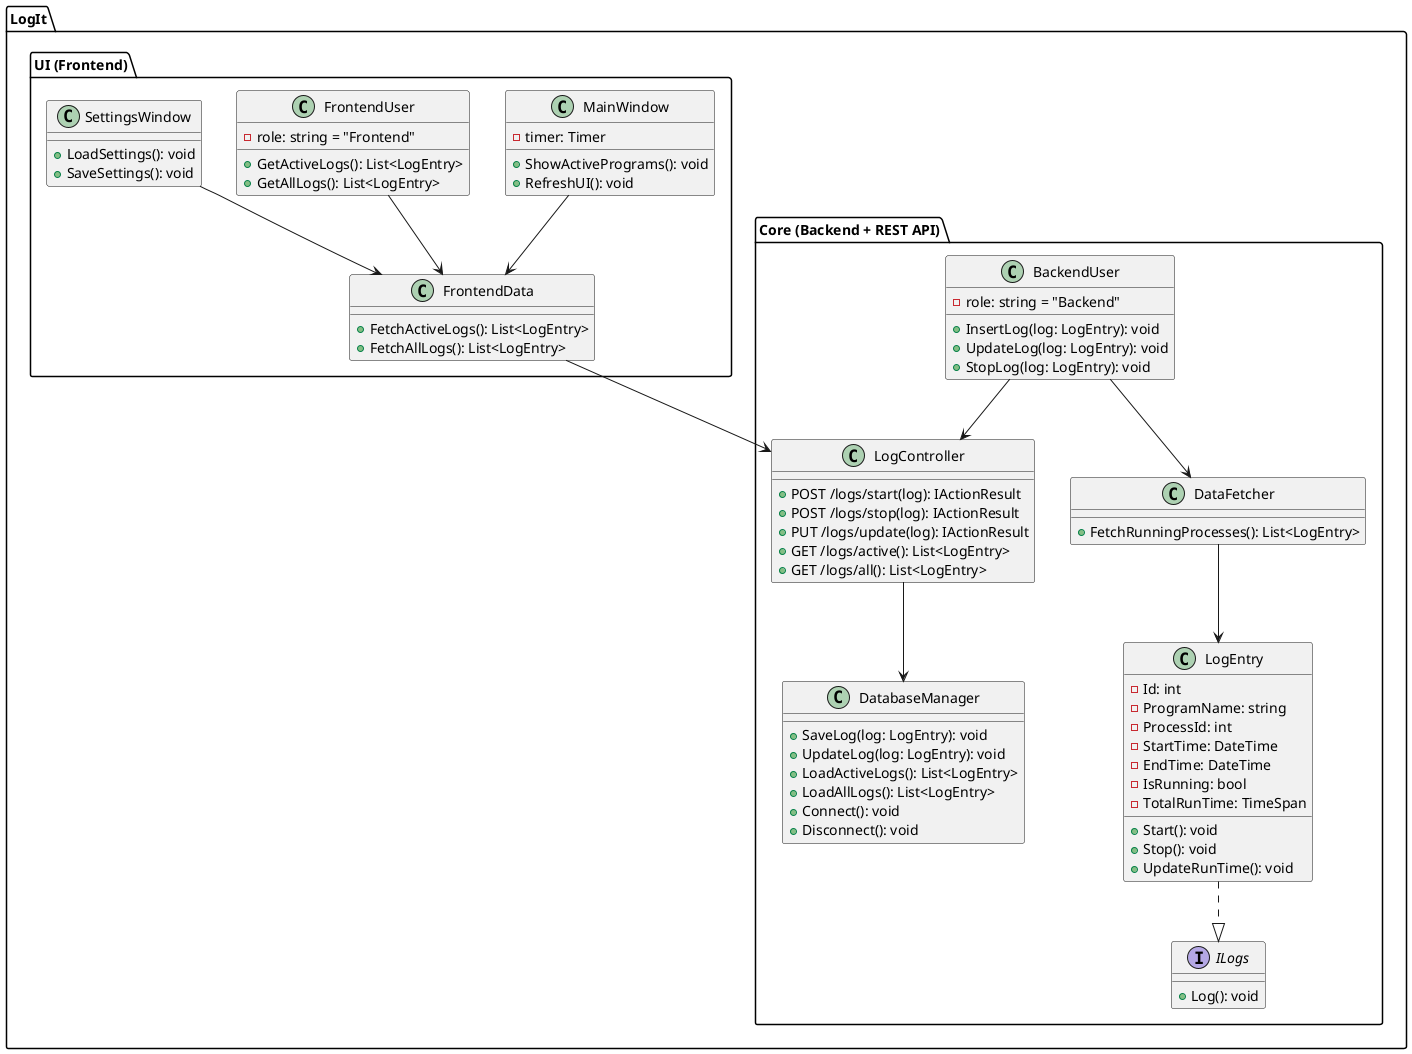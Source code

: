@startuml LogIt Klassen

' === BACKEND inkl. REST-API ===
package "LogIt.Core (Backend + REST API)" {
    
    class LogEntry {
        - Id: int
        - ProgramName: string
        - ProcessId: int
        - StartTime: DateTime
        - EndTime: DateTime
        - IsRunning: bool
        - TotalRunTime: TimeSpan
        + Start(): void
        + Stop(): void
        + UpdateRunTime(): void
    }

    class BackendUser {
        - role: string = "Backend"
        + InsertLog(log: LogEntry): void
        + UpdateLog(log: LogEntry): void
        + StopLog(log: LogEntry): void
    }

    class DataFetcher {
        + FetchRunningProcesses(): List<LogEntry>
    }

    interface ILogs {
        + Log(): void
    }

    LogEntry ..|> ILogs
    DataFetcher --> LogEntry
    BackendUser --> DataFetcher

    ' REST API Controller
    class LogController {
        + POST /logs/start(log): IActionResult
        + POST /logs/stop(log): IActionResult
        + PUT /logs/update(log): IActionResult
        + GET /logs/active(): List<LogEntry>
        + GET /logs/all(): List<LogEntry>
    }

    class DatabaseManager {
        + SaveLog(log: LogEntry): void
        + UpdateLog(log: LogEntry): void
        + LoadActiveLogs(): List<LogEntry>
        + LoadAllLogs(): List<LogEntry>
        + Connect(): void
        + Disconnect(): void
    }

    LogController --> DatabaseManager
    BackendUser --> LogController
}

' === FRONTEND ===
package "LogIt.UI (Frontend)" {
    
    class MainWindow {
        - timer: Timer
        + ShowActivePrograms(): void
        + RefreshUI(): void
    }

    class FrontendUser {
        - role: string = "Frontend"
        + GetActiveLogs(): List<LogEntry>
        + GetAllLogs(): List<LogEntry>
    }

    class FrontendData {
        + FetchActiveLogs(): List<LogEntry>
        + FetchAllLogs(): List<LogEntry>
    }

    class SettingsWindow {
        + LoadSettings(): void
        + SaveSettings(): void
    }

    MainWindow --> FrontendData
    FrontendUser --> FrontendData
    SettingsWindow --> FrontendData
    FrontendData --> LogController
}

@enduml
